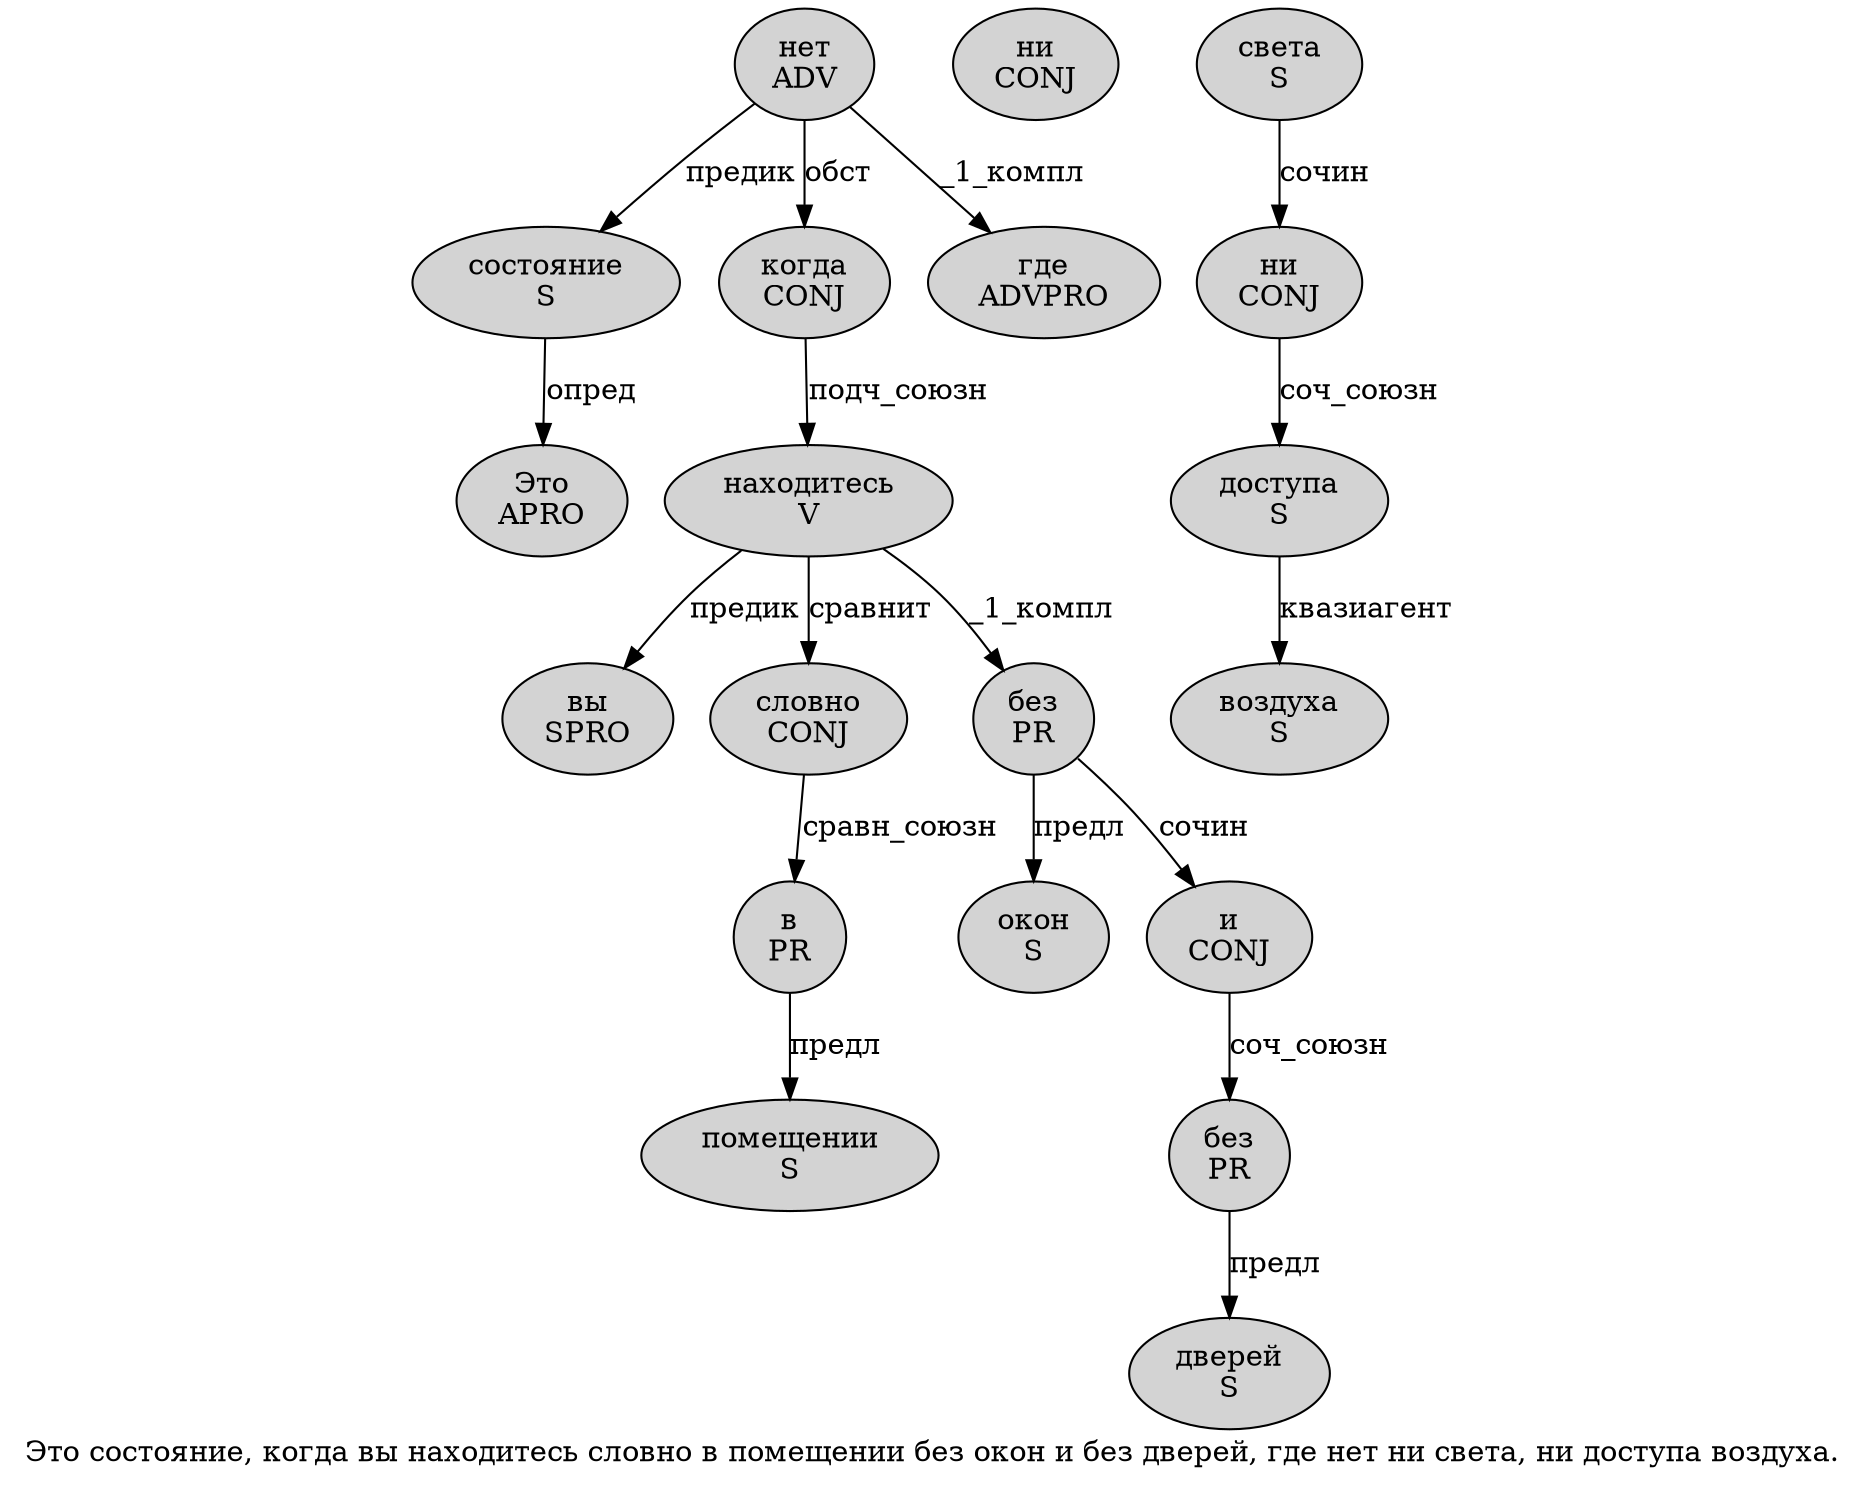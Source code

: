 digraph SENTENCE_1312 {
	graph [label="Это состояние, когда вы находитесь словно в помещении без окон и без дверей, где нет ни света, ни доступа воздуха."]
	node [style=filled]
		0 [label="Это
APRO" color="" fillcolor=lightgray penwidth=1 shape=ellipse]
		1 [label="состояние
S" color="" fillcolor=lightgray penwidth=1 shape=ellipse]
		3 [label="когда
CONJ" color="" fillcolor=lightgray penwidth=1 shape=ellipse]
		4 [label="вы
SPRO" color="" fillcolor=lightgray penwidth=1 shape=ellipse]
		5 [label="находитесь
V" color="" fillcolor=lightgray penwidth=1 shape=ellipse]
		6 [label="словно
CONJ" color="" fillcolor=lightgray penwidth=1 shape=ellipse]
		7 [label="в
PR" color="" fillcolor=lightgray penwidth=1 shape=ellipse]
		8 [label="помещении
S" color="" fillcolor=lightgray penwidth=1 shape=ellipse]
		9 [label="без
PR" color="" fillcolor=lightgray penwidth=1 shape=ellipse]
		10 [label="окон
S" color="" fillcolor=lightgray penwidth=1 shape=ellipse]
		11 [label="и
CONJ" color="" fillcolor=lightgray penwidth=1 shape=ellipse]
		12 [label="без
PR" color="" fillcolor=lightgray penwidth=1 shape=ellipse]
		13 [label="дверей
S" color="" fillcolor=lightgray penwidth=1 shape=ellipse]
		15 [label="где
ADVPRO" color="" fillcolor=lightgray penwidth=1 shape=ellipse]
		16 [label="нет
ADV" color="" fillcolor=lightgray penwidth=1 shape=ellipse]
		17 [label="ни
CONJ" color="" fillcolor=lightgray penwidth=1 shape=ellipse]
		18 [label="света
S" color="" fillcolor=lightgray penwidth=1 shape=ellipse]
		20 [label="ни
CONJ" color="" fillcolor=lightgray penwidth=1 shape=ellipse]
		21 [label="доступа
S" color="" fillcolor=lightgray penwidth=1 shape=ellipse]
		22 [label="воздуха
S" color="" fillcolor=lightgray penwidth=1 shape=ellipse]
			3 -> 5 [label="подч_союзн"]
			20 -> 21 [label="соч_союзн"]
			7 -> 8 [label="предл"]
			16 -> 1 [label="предик"]
			16 -> 3 [label="обст"]
			16 -> 15 [label="_1_компл"]
			12 -> 13 [label="предл"]
			5 -> 4 [label="предик"]
			5 -> 6 [label="сравнит"]
			5 -> 9 [label="_1_компл"]
			11 -> 12 [label="соч_союзн"]
			21 -> 22 [label="квазиагент"]
			9 -> 10 [label="предл"]
			9 -> 11 [label="сочин"]
			18 -> 20 [label="сочин"]
			6 -> 7 [label="сравн_союзн"]
			1 -> 0 [label="опред"]
}
